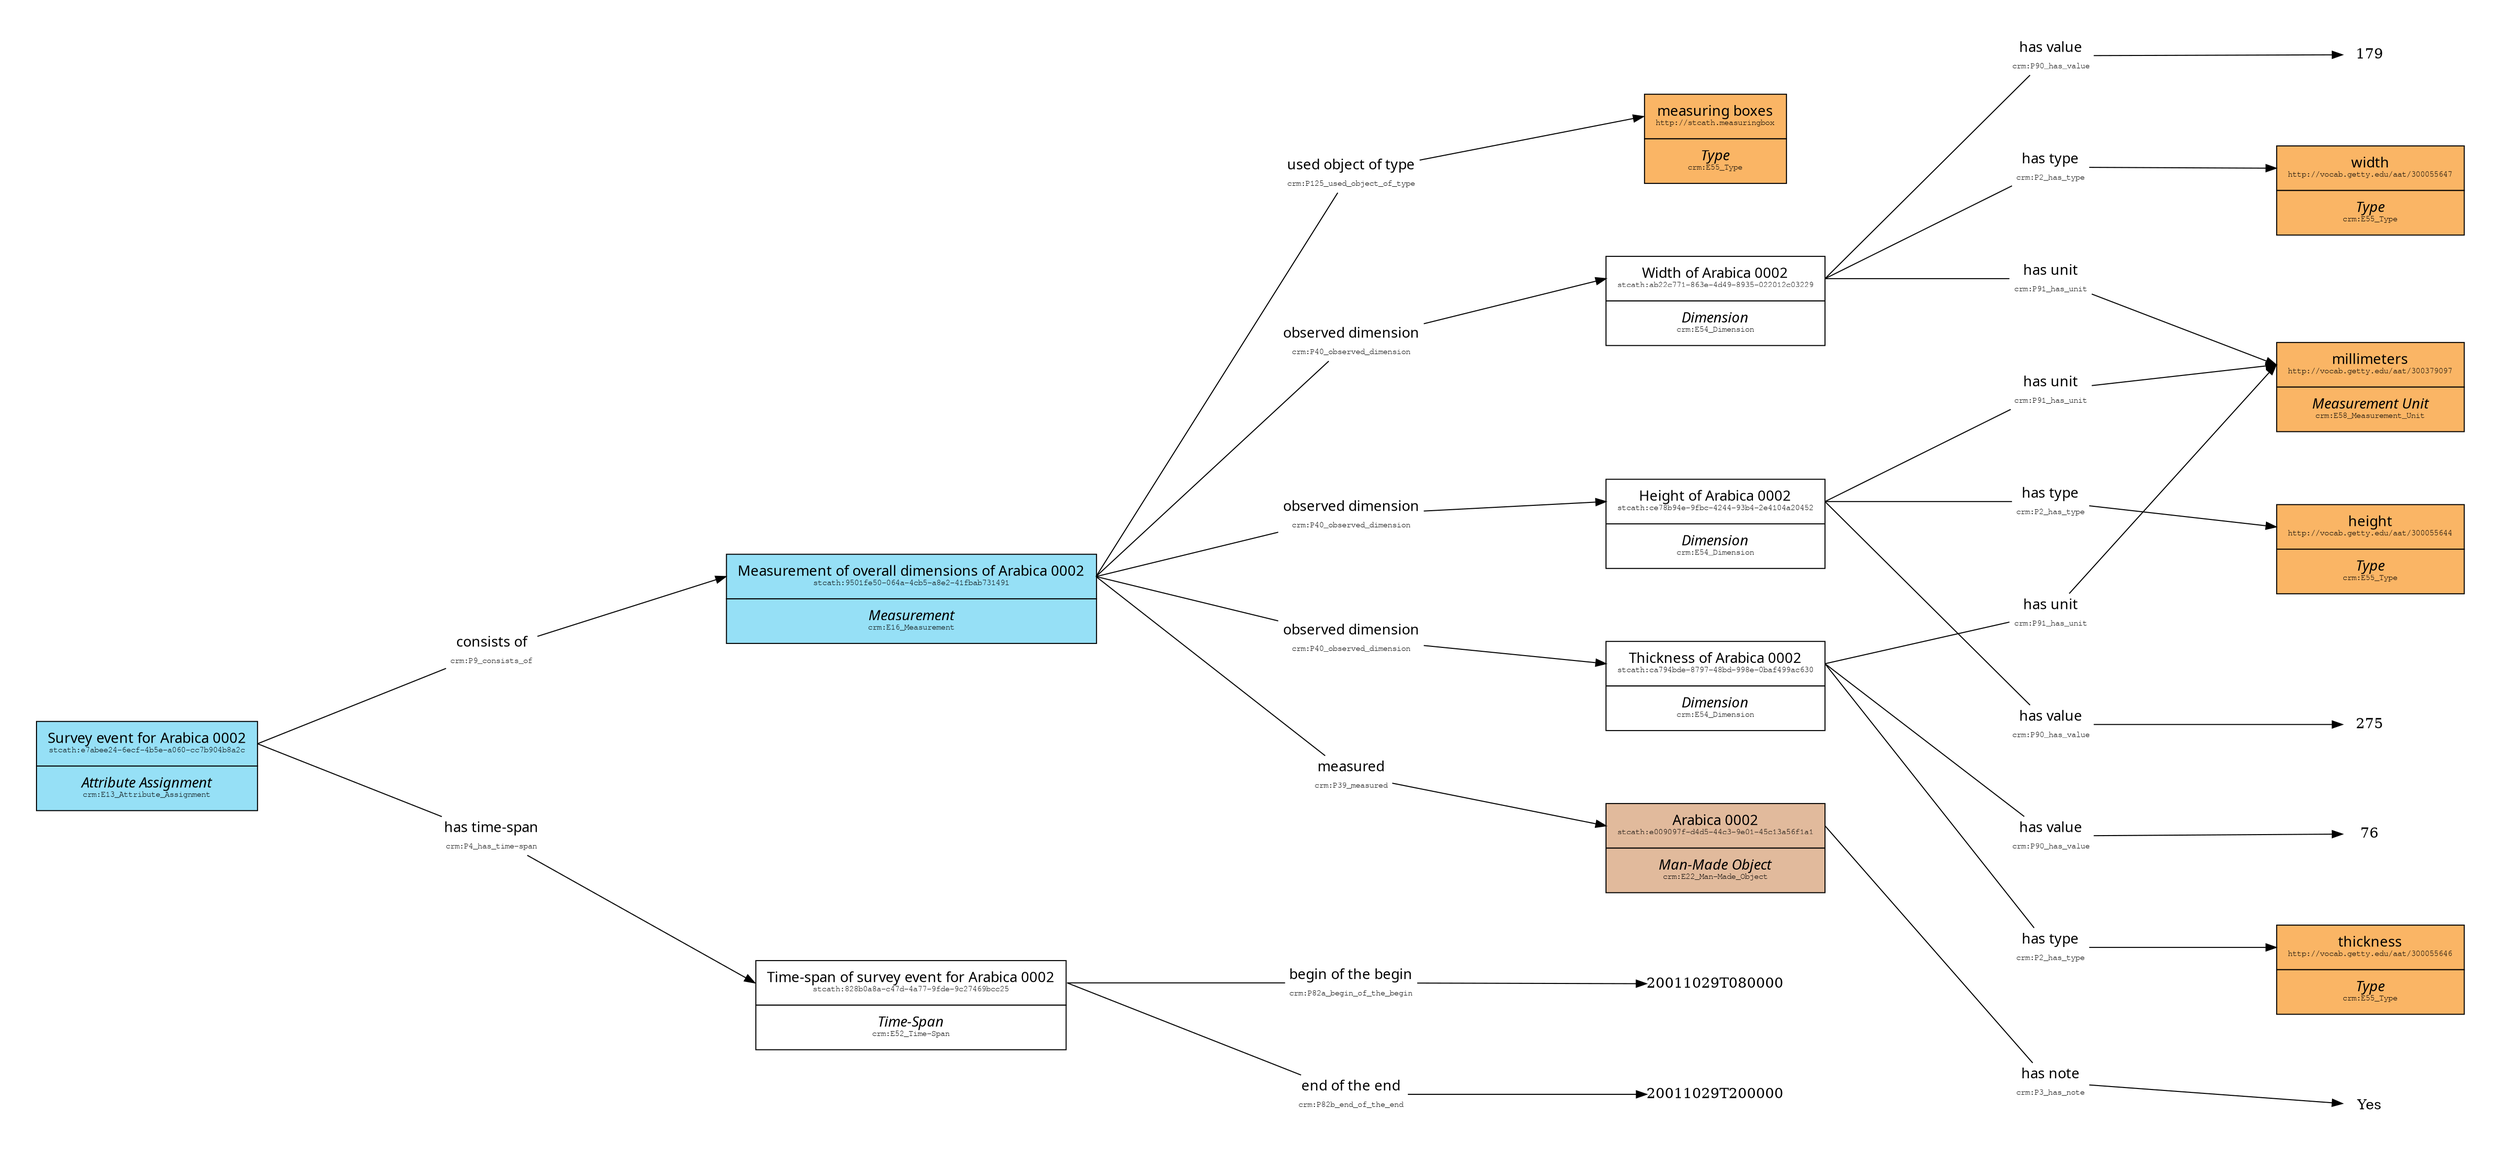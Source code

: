 // Boxing, leaves, survey date
digraph {
	nodesep=1 pad=0.5 rankdir=LR ranksep=2.5 splines=line
	node [margin=0 penwidth=3.0 shape=none]
	httpsdataligatusorgukstcatherinesmsab22c771863e4d498935022012c03229 [label=<<TABLE BORDER="0" CELLBORDER="1" CELLSPACING="0">                    <TR><TD PORT="instance" CELLPADDING="10" bgcolor="#ffffff"><FONT FACE="Ubuntu">Width of Arabica 0002</FONT><BR /><FONT FACE="FreeMono" POINT-SIZE="8">stcath:ab22c771-863e-4d49-8935-022012c03229</FONT></TD></TR>                    <TR><TD PORT="class" CELLPADDING="10" bgcolor="#ffffff"><FONT FACE="Ubuntu"><I>Dimension</I></FONT><BR /><FONT FACE="FreeMono" POINT-SIZE="8">crm:E54_Dimension</FONT></TD></TR>                    </TABLE>>]
	httpsdataligatusorgukstcatherinesms9501fe50064a4cb5a8e241fbab731491httpwwwcidoccrmorgcidoccrmP40_observed_dimensionhttpsdataligatusorgukstcatherinesmsce78b94e9fbc424493b42e4104a20452 [label=<<TABLE BORDER="0" CELLBORDER="0"><TR><TD BGCOLOR = "white"><FONT FACE="Ubuntu">observed dimension</FONT></TD></TR><TR><TD BGCOLOR = "white"><FONT FACE="FreeMono" POINT-SIZE="8">crm:P40_observed_dimension</FONT></TD></TR></TABLE>>]
	httpsdataligatusorgukstcatherinesms9501fe50064a4cb5a8e241fbab731491:instance:e -> httpsdataligatusorgukstcatherinesms9501fe50064a4cb5a8e241fbab731491httpwwwcidoccrmorgcidoccrmP40_observed_dimensionhttpsdataligatusorgukstcatherinesmsce78b94e9fbc424493b42e4104a20452 [arrowhead=none]
	httpsdataligatusorgukstcatherinesms9501fe50064a4cb5a8e241fbab731491httpwwwcidoccrmorgcidoccrmP40_observed_dimensionhttpsdataligatusorgukstcatherinesmsce78b94e9fbc424493b42e4104a20452 -> httpsdataligatusorgukstcatherinesmsce78b94e9fbc424493b42e4104a20452:instance:w
	httpvocabgettyeduaat300379097 [label=<<TABLE BORDER="0" CELLBORDER="1" CELLSPACING="0">                    <TR><TD PORT="instance" CELLPADDING="10" bgcolor="#FAB565"><FONT FACE="Ubuntu">millimeters</FONT><BR /><FONT FACE="FreeMono" POINT-SIZE="8">http://vocab.getty.edu/aat/300379097</FONT></TD></TR>                    <TR><TD PORT="class" CELLPADDING="10" bgcolor="#FAB565"><FONT FACE="Ubuntu"><I>Measurement Unit</I></FONT><BR /><FONT FACE="FreeMono" POINT-SIZE="8">crm:E58_Measurement_Unit</FONT></TD></TR>                    </TABLE>>]
	httpsdataligatusorgukstcatherinesmse7abee246ecf4b5ea060cc7b904b8a2c [label=<<TABLE BORDER="0" CELLBORDER="1" CELLSPACING="0">                    <TR><TD PORT="instance" CELLPADDING="10" bgcolor="#96e0f6"><FONT FACE="Ubuntu">Survey event for Arabica 0002</FONT><BR /><FONT FACE="FreeMono" POINT-SIZE="8">stcath:e7abee24-6ecf-4b5e-a060-cc7b904b8a2c</FONT></TD></TR>                    <TR><TD PORT="class" CELLPADDING="10" bgcolor="#96e0f6"><FONT FACE="Ubuntu"><I>Attribute Assignment</I></FONT><BR /><FONT FACE="FreeMono" POINT-SIZE="8">crm:E13_Attribute_Assignment</FONT></TD></TR>                    </TABLE>>]
	httpsdataligatusorgukstcatherinesms9501fe50064a4cb5a8e241fbab731491httpwwwcidoccrmorgcidoccrmP40_observed_dimensionhttpsdataligatusorgukstcatherinesmsab22c771863e4d498935022012c03229 [label=<<TABLE BORDER="0" CELLBORDER="0"><TR><TD BGCOLOR = "white"><FONT FACE="Ubuntu">observed dimension</FONT></TD></TR><TR><TD BGCOLOR = "white"><FONT FACE="FreeMono" POINT-SIZE="8">crm:P40_observed_dimension</FONT></TD></TR></TABLE>>]
	httpsdataligatusorgukstcatherinesms9501fe50064a4cb5a8e241fbab731491:instance:e -> httpsdataligatusorgukstcatherinesms9501fe50064a4cb5a8e241fbab731491httpwwwcidoccrmorgcidoccrmP40_observed_dimensionhttpsdataligatusorgukstcatherinesmsab22c771863e4d498935022012c03229 [arrowhead=none]
	httpsdataligatusorgukstcatherinesms9501fe50064a4cb5a8e241fbab731491httpwwwcidoccrmorgcidoccrmP40_observed_dimensionhttpsdataligatusorgukstcatherinesmsab22c771863e4d498935022012c03229 -> httpsdataligatusorgukstcatherinesmsab22c771863e4d498935022012c03229:instance:w
	httpvocabgettyeduaat300055644 [label=<<TABLE BORDER="0" CELLBORDER="1" CELLSPACING="0">                    <TR><TD PORT="instance" CELLPADDING="10" bgcolor="#FAB565"><FONT FACE="Ubuntu">height</FONT><BR /><FONT FACE="FreeMono" POINT-SIZE="8">http://vocab.getty.edu/aat/300055644</FONT></TD></TR>                    <TR><TD PORT="class" CELLPADDING="10" bgcolor="#FAB565"><FONT FACE="Ubuntu"><I>Type</I></FONT><BR /><FONT FACE="FreeMono" POINT-SIZE="8">crm:E55_Type</FONT></TD></TR>                    </TABLE>>]
	httpsdataligatusorgukstcatherinesmsca794bde879748bd998e0baf499ac630httpwwwcidoccrmorgcidoccrmP90_has_value76 [label=<<TABLE BORDER="0" CELLBORDER="0"><TR><TD BGCOLOR = "white"><FONT FACE="Ubuntu">has value</FONT></TD></TR><TR><TD BGCOLOR = "white"><FONT FACE="FreeMono" POINT-SIZE="8">crm:P90_has_value</FONT></TD></TR></TABLE>>]
	httpsdataligatusorgukstcatherinesmsca794bde879748bd998e0baf499ac630:instance:e -> httpsdataligatusorgukstcatherinesmsca794bde879748bd998e0baf499ac630httpwwwcidoccrmorgcidoccrmP90_has_value76 [arrowhead=none]
	httpsdataligatusorgukstcatherinesmsca794bde879748bd998e0baf499ac630httpwwwcidoccrmorgcidoccrmP90_has_value76 -> 76:instance:w
	httpsdataligatusorgukstcatherinesms828b0a8ac47d4a779fde9c27469bcc25httpwwwcidoccrmorgcidoccrmP82b_end_of_the_end20011029T200000 [label=<<TABLE BORDER="0" CELLBORDER="0"><TR><TD BGCOLOR = "white"><FONT FACE="Ubuntu">end of the end</FONT></TD></TR><TR><TD BGCOLOR = "white"><FONT FACE="FreeMono" POINT-SIZE="8">crm:P82b_end_of_the_end</FONT></TD></TR></TABLE>>]
	httpsdataligatusorgukstcatherinesms828b0a8ac47d4a779fde9c27469bcc25:instance:e -> httpsdataligatusorgukstcatherinesms828b0a8ac47d4a779fde9c27469bcc25httpwwwcidoccrmorgcidoccrmP82b_end_of_the_end20011029T200000 [arrowhead=none]
	httpsdataligatusorgukstcatherinesms828b0a8ac47d4a779fde9c27469bcc25httpwwwcidoccrmorgcidoccrmP82b_end_of_the_end20011029T200000 -> "20011029T200000":instance:w
	httpsdataligatusorgukstcatherinesmsab22c771863e4d498935022012c03229httpwwwcidoccrmorgcidoccrmP2_has_typehttpvocabgettyeduaat300055647 [label=<<TABLE BORDER="0" CELLBORDER="0"><TR><TD BGCOLOR = "white"><FONT FACE="Ubuntu">has type</FONT></TD></TR><TR><TD BGCOLOR = "white"><FONT FACE="FreeMono" POINT-SIZE="8">crm:P2_has_type</FONT></TD></TR></TABLE>>]
	httpsdataligatusorgukstcatherinesmsab22c771863e4d498935022012c03229:instance:e -> httpsdataligatusorgukstcatherinesmsab22c771863e4d498935022012c03229httpwwwcidoccrmorgcidoccrmP2_has_typehttpvocabgettyeduaat300055647 [arrowhead=none]
	httpsdataligatusorgukstcatherinesmsab22c771863e4d498935022012c03229httpwwwcidoccrmorgcidoccrmP2_has_typehttpvocabgettyeduaat300055647 -> httpvocabgettyeduaat300055647:instance:w
	httpsdataligatusorgukstcatherinesmsab22c771863e4d498935022012c03229httpwwwcidoccrmorgcidoccrmP90_has_value179 [label=<<TABLE BORDER="0" CELLBORDER="0"><TR><TD BGCOLOR = "white"><FONT FACE="Ubuntu">has value</FONT></TD></TR><TR><TD BGCOLOR = "white"><FONT FACE="FreeMono" POINT-SIZE="8">crm:P90_has_value</FONT></TD></TR></TABLE>>]
	httpsdataligatusorgukstcatherinesmsab22c771863e4d498935022012c03229:instance:e -> httpsdataligatusorgukstcatherinesmsab22c771863e4d498935022012c03229httpwwwcidoccrmorgcidoccrmP90_has_value179 [arrowhead=none]
	httpsdataligatusorgukstcatherinesmsab22c771863e4d498935022012c03229httpwwwcidoccrmorgcidoccrmP90_has_value179 -> 179:instance:w
	httpsdataligatusorgukstcatherinesmsca794bde879748bd998e0baf499ac630 [label=<<TABLE BORDER="0" CELLBORDER="1" CELLSPACING="0">                    <TR><TD PORT="instance" CELLPADDING="10" bgcolor="#ffffff"><FONT FACE="Ubuntu">Thickness of Arabica 0002</FONT><BR /><FONT FACE="FreeMono" POINT-SIZE="8">stcath:ca794bde-8797-48bd-998e-0baf499ac630</FONT></TD></TR>                    <TR><TD PORT="class" CELLPADDING="10" bgcolor="#ffffff"><FONT FACE="Ubuntu"><I>Dimension</I></FONT><BR /><FONT FACE="FreeMono" POINT-SIZE="8">crm:E54_Dimension</FONT></TD></TR>                    </TABLE>>]
	httpsdataligatusorgukstcatherinesmsce78b94e9fbc424493b42e4104a20452httpwwwcidoccrmorgcidoccrmP91_has_unithttpvocabgettyeduaat300379097 [label=<<TABLE BORDER="0" CELLBORDER="0"><TR><TD BGCOLOR = "white"><FONT FACE="Ubuntu">has unit</FONT></TD></TR><TR><TD BGCOLOR = "white"><FONT FACE="FreeMono" POINT-SIZE="8">crm:P91_has_unit</FONT></TD></TR></TABLE>>]
	httpsdataligatusorgukstcatherinesmsce78b94e9fbc424493b42e4104a20452:instance:e -> httpsdataligatusorgukstcatherinesmsce78b94e9fbc424493b42e4104a20452httpwwwcidoccrmorgcidoccrmP91_has_unithttpvocabgettyeduaat300379097 [arrowhead=none]
	httpsdataligatusorgukstcatherinesmsce78b94e9fbc424493b42e4104a20452httpwwwcidoccrmorgcidoccrmP91_has_unithttpvocabgettyeduaat300379097 -> httpvocabgettyeduaat300379097:instance:w
	httpsdataligatusorgukstcatherinesmse009097fd4d544c39e0145c13a56f1a1 [label=<<TABLE BORDER="0" CELLBORDER="1" CELLSPACING="0">                    <TR><TD PORT="instance" CELLPADDING="10" bgcolor="#E1BA9C"><FONT FACE="Ubuntu">Arabica 0002</FONT><BR /><FONT FACE="FreeMono" POINT-SIZE="8">stcath:e009097f-d4d5-44c3-9e01-45c13a56f1a1</FONT></TD></TR>                    <TR><TD PORT="class" CELLPADDING="10" bgcolor="#E1BA9C"><FONT FACE="Ubuntu"><I>Man-Made Object</I></FONT><BR /><FONT FACE="FreeMono" POINT-SIZE="8">crm:E22_Man-Made_Object</FONT></TD></TR>                    </TABLE>>]
	httpsdataligatusorgukstcatherinesms828b0a8ac47d4a779fde9c27469bcc25httpwwwcidoccrmorgcidoccrmP82a_begin_of_the_begin20011029T080000 [label=<<TABLE BORDER="0" CELLBORDER="0"><TR><TD BGCOLOR = "white"><FONT FACE="Ubuntu">begin of the begin</FONT></TD></TR><TR><TD BGCOLOR = "white"><FONT FACE="FreeMono" POINT-SIZE="8">crm:P82a_begin_of_the_begin</FONT></TD></TR></TABLE>>]
	httpsdataligatusorgukstcatherinesms828b0a8ac47d4a779fde9c27469bcc25:instance:e -> httpsdataligatusorgukstcatherinesms828b0a8ac47d4a779fde9c27469bcc25httpwwwcidoccrmorgcidoccrmP82a_begin_of_the_begin20011029T080000 [arrowhead=none]
	httpsdataligatusorgukstcatherinesms828b0a8ac47d4a779fde9c27469bcc25httpwwwcidoccrmorgcidoccrmP82a_begin_of_the_begin20011029T080000 -> "20011029T080000":instance:w
	httpsdataligatusorgukstcatherinesmsca794bde879748bd998e0baf499ac630httpwwwcidoccrmorgcidoccrmP2_has_typehttpvocabgettyeduaat300055646 [label=<<TABLE BORDER="0" CELLBORDER="0"><TR><TD BGCOLOR = "white"><FONT FACE="Ubuntu">has type</FONT></TD></TR><TR><TD BGCOLOR = "white"><FONT FACE="FreeMono" POINT-SIZE="8">crm:P2_has_type</FONT></TD></TR></TABLE>>]
	httpsdataligatusorgukstcatherinesmsca794bde879748bd998e0baf499ac630:instance:e -> httpsdataligatusorgukstcatherinesmsca794bde879748bd998e0baf499ac630httpwwwcidoccrmorgcidoccrmP2_has_typehttpvocabgettyeduaat300055646 [arrowhead=none]
	httpsdataligatusorgukstcatherinesmsca794bde879748bd998e0baf499ac630httpwwwcidoccrmorgcidoccrmP2_has_typehttpvocabgettyeduaat300055646 -> httpvocabgettyeduaat300055646:instance:w
	httpsdataligatusorgukstcatherinesmse009097fd4d544c39e0145c13a56f1a1httpwwwcidoccrmorgcidoccrmP3_has_noteYes [label=<<TABLE BORDER="0" CELLBORDER="0"><TR><TD BGCOLOR = "white"><FONT FACE="Ubuntu">has note</FONT></TD></TR><TR><TD BGCOLOR = "white"><FONT FACE="FreeMono" POINT-SIZE="8">crm:P3_has_note</FONT></TD></TR></TABLE>>]
	httpsdataligatusorgukstcatherinesmse009097fd4d544c39e0145c13a56f1a1:instance:e -> httpsdataligatusorgukstcatherinesmse009097fd4d544c39e0145c13a56f1a1httpwwwcidoccrmorgcidoccrmP3_has_noteYes [arrowhead=none]
	httpsdataligatusorgukstcatherinesmse009097fd4d544c39e0145c13a56f1a1httpwwwcidoccrmorgcidoccrmP3_has_noteYes -> Yes:instance:w
	httpsdataligatusorgukstcatherinesms9501fe50064a4cb5a8e241fbab731491httpwwwcidoccrmorgcidoccrmP39_measuredhttpsdataligatusorgukstcatherinesmse009097fd4d544c39e0145c13a56f1a1 [label=<<TABLE BORDER="0" CELLBORDER="0"><TR><TD BGCOLOR = "white"><FONT FACE="Ubuntu">measured</FONT></TD></TR><TR><TD BGCOLOR = "white"><FONT FACE="FreeMono" POINT-SIZE="8">crm:P39_measured</FONT></TD></TR></TABLE>>]
	httpsdataligatusorgukstcatherinesms9501fe50064a4cb5a8e241fbab731491:instance:e -> httpsdataligatusorgukstcatherinesms9501fe50064a4cb5a8e241fbab731491httpwwwcidoccrmorgcidoccrmP39_measuredhttpsdataligatusorgukstcatherinesmse009097fd4d544c39e0145c13a56f1a1 [arrowhead=none]
	httpsdataligatusorgukstcatherinesms9501fe50064a4cb5a8e241fbab731491httpwwwcidoccrmorgcidoccrmP39_measuredhttpsdataligatusorgukstcatherinesmse009097fd4d544c39e0145c13a56f1a1 -> httpsdataligatusorgukstcatherinesmse009097fd4d544c39e0145c13a56f1a1:instance:w
	httpsdataligatusorgukstcatherinesmse7abee246ecf4b5ea060cc7b904b8a2chttpwwwcidoccrmorgcidoccrmP4_has_timespanhttpsdataligatusorgukstcatherinesms828b0a8ac47d4a779fde9c27469bcc25 [label=<<TABLE BORDER="0" CELLBORDER="0"><TR><TD BGCOLOR = "white"><FONT FACE="Ubuntu">has time-span</FONT></TD></TR><TR><TD BGCOLOR = "white"><FONT FACE="FreeMono" POINT-SIZE="8">crm:P4_has_time-span</FONT></TD></TR></TABLE>>]
	httpsdataligatusorgukstcatherinesmse7abee246ecf4b5ea060cc7b904b8a2c:instance:e -> httpsdataligatusorgukstcatherinesmse7abee246ecf4b5ea060cc7b904b8a2chttpwwwcidoccrmorgcidoccrmP4_has_timespanhttpsdataligatusorgukstcatherinesms828b0a8ac47d4a779fde9c27469bcc25 [arrowhead=none]
	httpsdataligatusorgukstcatherinesmse7abee246ecf4b5ea060cc7b904b8a2chttpwwwcidoccrmorgcidoccrmP4_has_timespanhttpsdataligatusorgukstcatherinesms828b0a8ac47d4a779fde9c27469bcc25 -> httpsdataligatusorgukstcatherinesms828b0a8ac47d4a779fde9c27469bcc25:instance:w
	httpvocabgettyeduaat300055647 [label=<<TABLE BORDER="0" CELLBORDER="1" CELLSPACING="0">                    <TR><TD PORT="instance" CELLPADDING="10" bgcolor="#FAB565"><FONT FACE="Ubuntu">width</FONT><BR /><FONT FACE="FreeMono" POINT-SIZE="8">http://vocab.getty.edu/aat/300055647</FONT></TD></TR>                    <TR><TD PORT="class" CELLPADDING="10" bgcolor="#FAB565"><FONT FACE="Ubuntu"><I>Type</I></FONT><BR /><FONT FACE="FreeMono" POINT-SIZE="8">crm:E55_Type</FONT></TD></TR>                    </TABLE>>]
	httpsdataligatusorgukstcatherinesms9501fe50064a4cb5a8e241fbab731491httpwwwcidoccrmorgcidoccrmP125_used_object_of_typehttpstcathmeasuringbox [label=<<TABLE BORDER="0" CELLBORDER="0"><TR><TD BGCOLOR = "white"><FONT FACE="Ubuntu">used object of type</FONT></TD></TR><TR><TD BGCOLOR = "white"><FONT FACE="FreeMono" POINT-SIZE="8">crm:P125_used_object_of_type</FONT></TD></TR></TABLE>>]
	httpsdataligatusorgukstcatherinesms9501fe50064a4cb5a8e241fbab731491:instance:e -> httpsdataligatusorgukstcatherinesms9501fe50064a4cb5a8e241fbab731491httpwwwcidoccrmorgcidoccrmP125_used_object_of_typehttpstcathmeasuringbox [arrowhead=none]
	httpsdataligatusorgukstcatherinesms9501fe50064a4cb5a8e241fbab731491httpwwwcidoccrmorgcidoccrmP125_used_object_of_typehttpstcathmeasuringbox -> httpstcathmeasuringbox:instance:w
	httpsdataligatusorgukstcatherinesms9501fe50064a4cb5a8e241fbab731491httpwwwcidoccrmorgcidoccrmP40_observed_dimensionhttpsdataligatusorgukstcatherinesmsca794bde879748bd998e0baf499ac630 [label=<<TABLE BORDER="0" CELLBORDER="0"><TR><TD BGCOLOR = "white"><FONT FACE="Ubuntu">observed dimension</FONT></TD></TR><TR><TD BGCOLOR = "white"><FONT FACE="FreeMono" POINT-SIZE="8">crm:P40_observed_dimension</FONT></TD></TR></TABLE>>]
	httpsdataligatusorgukstcatherinesms9501fe50064a4cb5a8e241fbab731491:instance:e -> httpsdataligatusorgukstcatherinesms9501fe50064a4cb5a8e241fbab731491httpwwwcidoccrmorgcidoccrmP40_observed_dimensionhttpsdataligatusorgukstcatherinesmsca794bde879748bd998e0baf499ac630 [arrowhead=none]
	httpsdataligatusorgukstcatherinesms9501fe50064a4cb5a8e241fbab731491httpwwwcidoccrmorgcidoccrmP40_observed_dimensionhttpsdataligatusorgukstcatherinesmsca794bde879748bd998e0baf499ac630 -> httpsdataligatusorgukstcatherinesmsca794bde879748bd998e0baf499ac630:instance:w
	httpsdataligatusorgukstcatherinesms828b0a8ac47d4a779fde9c27469bcc25 [label=<<TABLE BORDER="0" CELLBORDER="1" CELLSPACING="0">                    <TR><TD PORT="instance" CELLPADDING="10" bgcolor="#ffffff"><FONT FACE="Ubuntu">Time-span of survey event for Arabica 0002</FONT><BR /><FONT FACE="FreeMono" POINT-SIZE="8">stcath:828b0a8a-c47d-4a77-9fde-9c27469bcc25</FONT></TD></TR>                    <TR><TD PORT="class" CELLPADDING="10" bgcolor="#ffffff"><FONT FACE="Ubuntu"><I>Time-Span</I></FONT><BR /><FONT FACE="FreeMono" POINT-SIZE="8">crm:E52_Time-Span</FONT></TD></TR>                    </TABLE>>]
	httpsdataligatusorgukstcatherinesmsce78b94e9fbc424493b42e4104a20452 [label=<<TABLE BORDER="0" CELLBORDER="1" CELLSPACING="0">                    <TR><TD PORT="instance" CELLPADDING="10" bgcolor="#ffffff"><FONT FACE="Ubuntu">Height of Arabica 0002</FONT><BR /><FONT FACE="FreeMono" POINT-SIZE="8">stcath:ce78b94e-9fbc-4244-93b4-2e4104a20452</FONT></TD></TR>                    <TR><TD PORT="class" CELLPADDING="10" bgcolor="#ffffff"><FONT FACE="Ubuntu"><I>Dimension</I></FONT><BR /><FONT FACE="FreeMono" POINT-SIZE="8">crm:E54_Dimension</FONT></TD></TR>                    </TABLE>>]
	httpsdataligatusorgukstcatherinesmse7abee246ecf4b5ea060cc7b904b8a2chttpwwwcidoccrmorgcidoccrmP9_consists_ofhttpsdataligatusorgukstcatherinesms9501fe50064a4cb5a8e241fbab731491 [label=<<TABLE BORDER="0" CELLBORDER="0"><TR><TD BGCOLOR = "white"><FONT FACE="Ubuntu">consists of</FONT></TD></TR><TR><TD BGCOLOR = "white"><FONT FACE="FreeMono" POINT-SIZE="8">crm:P9_consists_of</FONT></TD></TR></TABLE>>]
	httpsdataligatusorgukstcatherinesmse7abee246ecf4b5ea060cc7b904b8a2c:instance:e -> httpsdataligatusorgukstcatherinesmse7abee246ecf4b5ea060cc7b904b8a2chttpwwwcidoccrmorgcidoccrmP9_consists_ofhttpsdataligatusorgukstcatherinesms9501fe50064a4cb5a8e241fbab731491 [arrowhead=none]
	httpsdataligatusorgukstcatherinesmse7abee246ecf4b5ea060cc7b904b8a2chttpwwwcidoccrmorgcidoccrmP9_consists_ofhttpsdataligatusorgukstcatherinesms9501fe50064a4cb5a8e241fbab731491 -> httpsdataligatusorgukstcatherinesms9501fe50064a4cb5a8e241fbab731491:instance:w
	httpsdataligatusorgukstcatherinesmsab22c771863e4d498935022012c03229httpwwwcidoccrmorgcidoccrmP91_has_unithttpvocabgettyeduaat300379097 [label=<<TABLE BORDER="0" CELLBORDER="0"><TR><TD BGCOLOR = "white"><FONT FACE="Ubuntu">has unit</FONT></TD></TR><TR><TD BGCOLOR = "white"><FONT FACE="FreeMono" POINT-SIZE="8">crm:P91_has_unit</FONT></TD></TR></TABLE>>]
	httpsdataligatusorgukstcatherinesmsab22c771863e4d498935022012c03229:instance:e -> httpsdataligatusorgukstcatherinesmsab22c771863e4d498935022012c03229httpwwwcidoccrmorgcidoccrmP91_has_unithttpvocabgettyeduaat300379097 [arrowhead=none]
	httpsdataligatusorgukstcatherinesmsab22c771863e4d498935022012c03229httpwwwcidoccrmorgcidoccrmP91_has_unithttpvocabgettyeduaat300379097 -> httpvocabgettyeduaat300379097:instance:w
	httpsdataligatusorgukstcatherinesms9501fe50064a4cb5a8e241fbab731491 [label=<<TABLE BORDER="0" CELLBORDER="1" CELLSPACING="0">                    <TR><TD PORT="instance" CELLPADDING="10" bgcolor="#96e0f6"><FONT FACE="Ubuntu">Measurement of overall dimensions of Arabica 0002</FONT><BR /><FONT FACE="FreeMono" POINT-SIZE="8">stcath:9501fe50-064a-4cb5-a8e2-41fbab731491</FONT></TD></TR>                    <TR><TD PORT="class" CELLPADDING="10" bgcolor="#96e0f6"><FONT FACE="Ubuntu"><I>Measurement</I></FONT><BR /><FONT FACE="FreeMono" POINT-SIZE="8">crm:E16_Measurement</FONT></TD></TR>                    </TABLE>>]
	httpstcathmeasuringbox [label=<<TABLE BORDER="0" CELLBORDER="1" CELLSPACING="0">                    <TR><TD PORT="instance" CELLPADDING="10" bgcolor="#FAB565"><FONT FACE="Ubuntu">measuring boxes</FONT><BR /><FONT FACE="FreeMono" POINT-SIZE="8">http://stcath.measuringbox</FONT></TD></TR>                    <TR><TD PORT="class" CELLPADDING="10" bgcolor="#FAB565"><FONT FACE="Ubuntu"><I>Type</I></FONT><BR /><FONT FACE="FreeMono" POINT-SIZE="8">crm:E55_Type</FONT></TD></TR>                    </TABLE>>]
	httpsdataligatusorgukstcatherinesmsca794bde879748bd998e0baf499ac630httpwwwcidoccrmorgcidoccrmP91_has_unithttpvocabgettyeduaat300379097 [label=<<TABLE BORDER="0" CELLBORDER="0"><TR><TD BGCOLOR = "white"><FONT FACE="Ubuntu">has unit</FONT></TD></TR><TR><TD BGCOLOR = "white"><FONT FACE="FreeMono" POINT-SIZE="8">crm:P91_has_unit</FONT></TD></TR></TABLE>>]
	httpsdataligatusorgukstcatherinesmsca794bde879748bd998e0baf499ac630:instance:e -> httpsdataligatusorgukstcatherinesmsca794bde879748bd998e0baf499ac630httpwwwcidoccrmorgcidoccrmP91_has_unithttpvocabgettyeduaat300379097 [arrowhead=none]
	httpsdataligatusorgukstcatherinesmsca794bde879748bd998e0baf499ac630httpwwwcidoccrmorgcidoccrmP91_has_unithttpvocabgettyeduaat300379097 -> httpvocabgettyeduaat300379097:instance:w
	httpvocabgettyeduaat300055646 [label=<<TABLE BORDER="0" CELLBORDER="1" CELLSPACING="0">                    <TR><TD PORT="instance" CELLPADDING="10" bgcolor="#FAB565"><FONT FACE="Ubuntu">thickness</FONT><BR /><FONT FACE="FreeMono" POINT-SIZE="8">http://vocab.getty.edu/aat/300055646</FONT></TD></TR>                    <TR><TD PORT="class" CELLPADDING="10" bgcolor="#FAB565"><FONT FACE="Ubuntu"><I>Type</I></FONT><BR /><FONT FACE="FreeMono" POINT-SIZE="8">crm:E55_Type</FONT></TD></TR>                    </TABLE>>]
	httpsdataligatusorgukstcatherinesmsce78b94e9fbc424493b42e4104a20452httpwwwcidoccrmorgcidoccrmP90_has_value275 [label=<<TABLE BORDER="0" CELLBORDER="0"><TR><TD BGCOLOR = "white"><FONT FACE="Ubuntu">has value</FONT></TD></TR><TR><TD BGCOLOR = "white"><FONT FACE="FreeMono" POINT-SIZE="8">crm:P90_has_value</FONT></TD></TR></TABLE>>]
	httpsdataligatusorgukstcatherinesmsce78b94e9fbc424493b42e4104a20452:instance:e -> httpsdataligatusorgukstcatherinesmsce78b94e9fbc424493b42e4104a20452httpwwwcidoccrmorgcidoccrmP90_has_value275 [arrowhead=none]
	httpsdataligatusorgukstcatherinesmsce78b94e9fbc424493b42e4104a20452httpwwwcidoccrmorgcidoccrmP90_has_value275 -> 275:instance:w
	httpsdataligatusorgukstcatherinesmsce78b94e9fbc424493b42e4104a20452httpwwwcidoccrmorgcidoccrmP2_has_typehttpvocabgettyeduaat300055644 [label=<<TABLE BORDER="0" CELLBORDER="0"><TR><TD BGCOLOR = "white"><FONT FACE="Ubuntu">has type</FONT></TD></TR><TR><TD BGCOLOR = "white"><FONT FACE="FreeMono" POINT-SIZE="8">crm:P2_has_type</FONT></TD></TR></TABLE>>]
	httpsdataligatusorgukstcatherinesmsce78b94e9fbc424493b42e4104a20452:instance:e -> httpsdataligatusorgukstcatherinesmsce78b94e9fbc424493b42e4104a20452httpwwwcidoccrmorgcidoccrmP2_has_typehttpvocabgettyeduaat300055644 [arrowhead=none]
	httpsdataligatusorgukstcatherinesmsce78b94e9fbc424493b42e4104a20452httpwwwcidoccrmorgcidoccrmP2_has_typehttpvocabgettyeduaat300055644 -> httpvocabgettyeduaat300055644:instance:w
}
